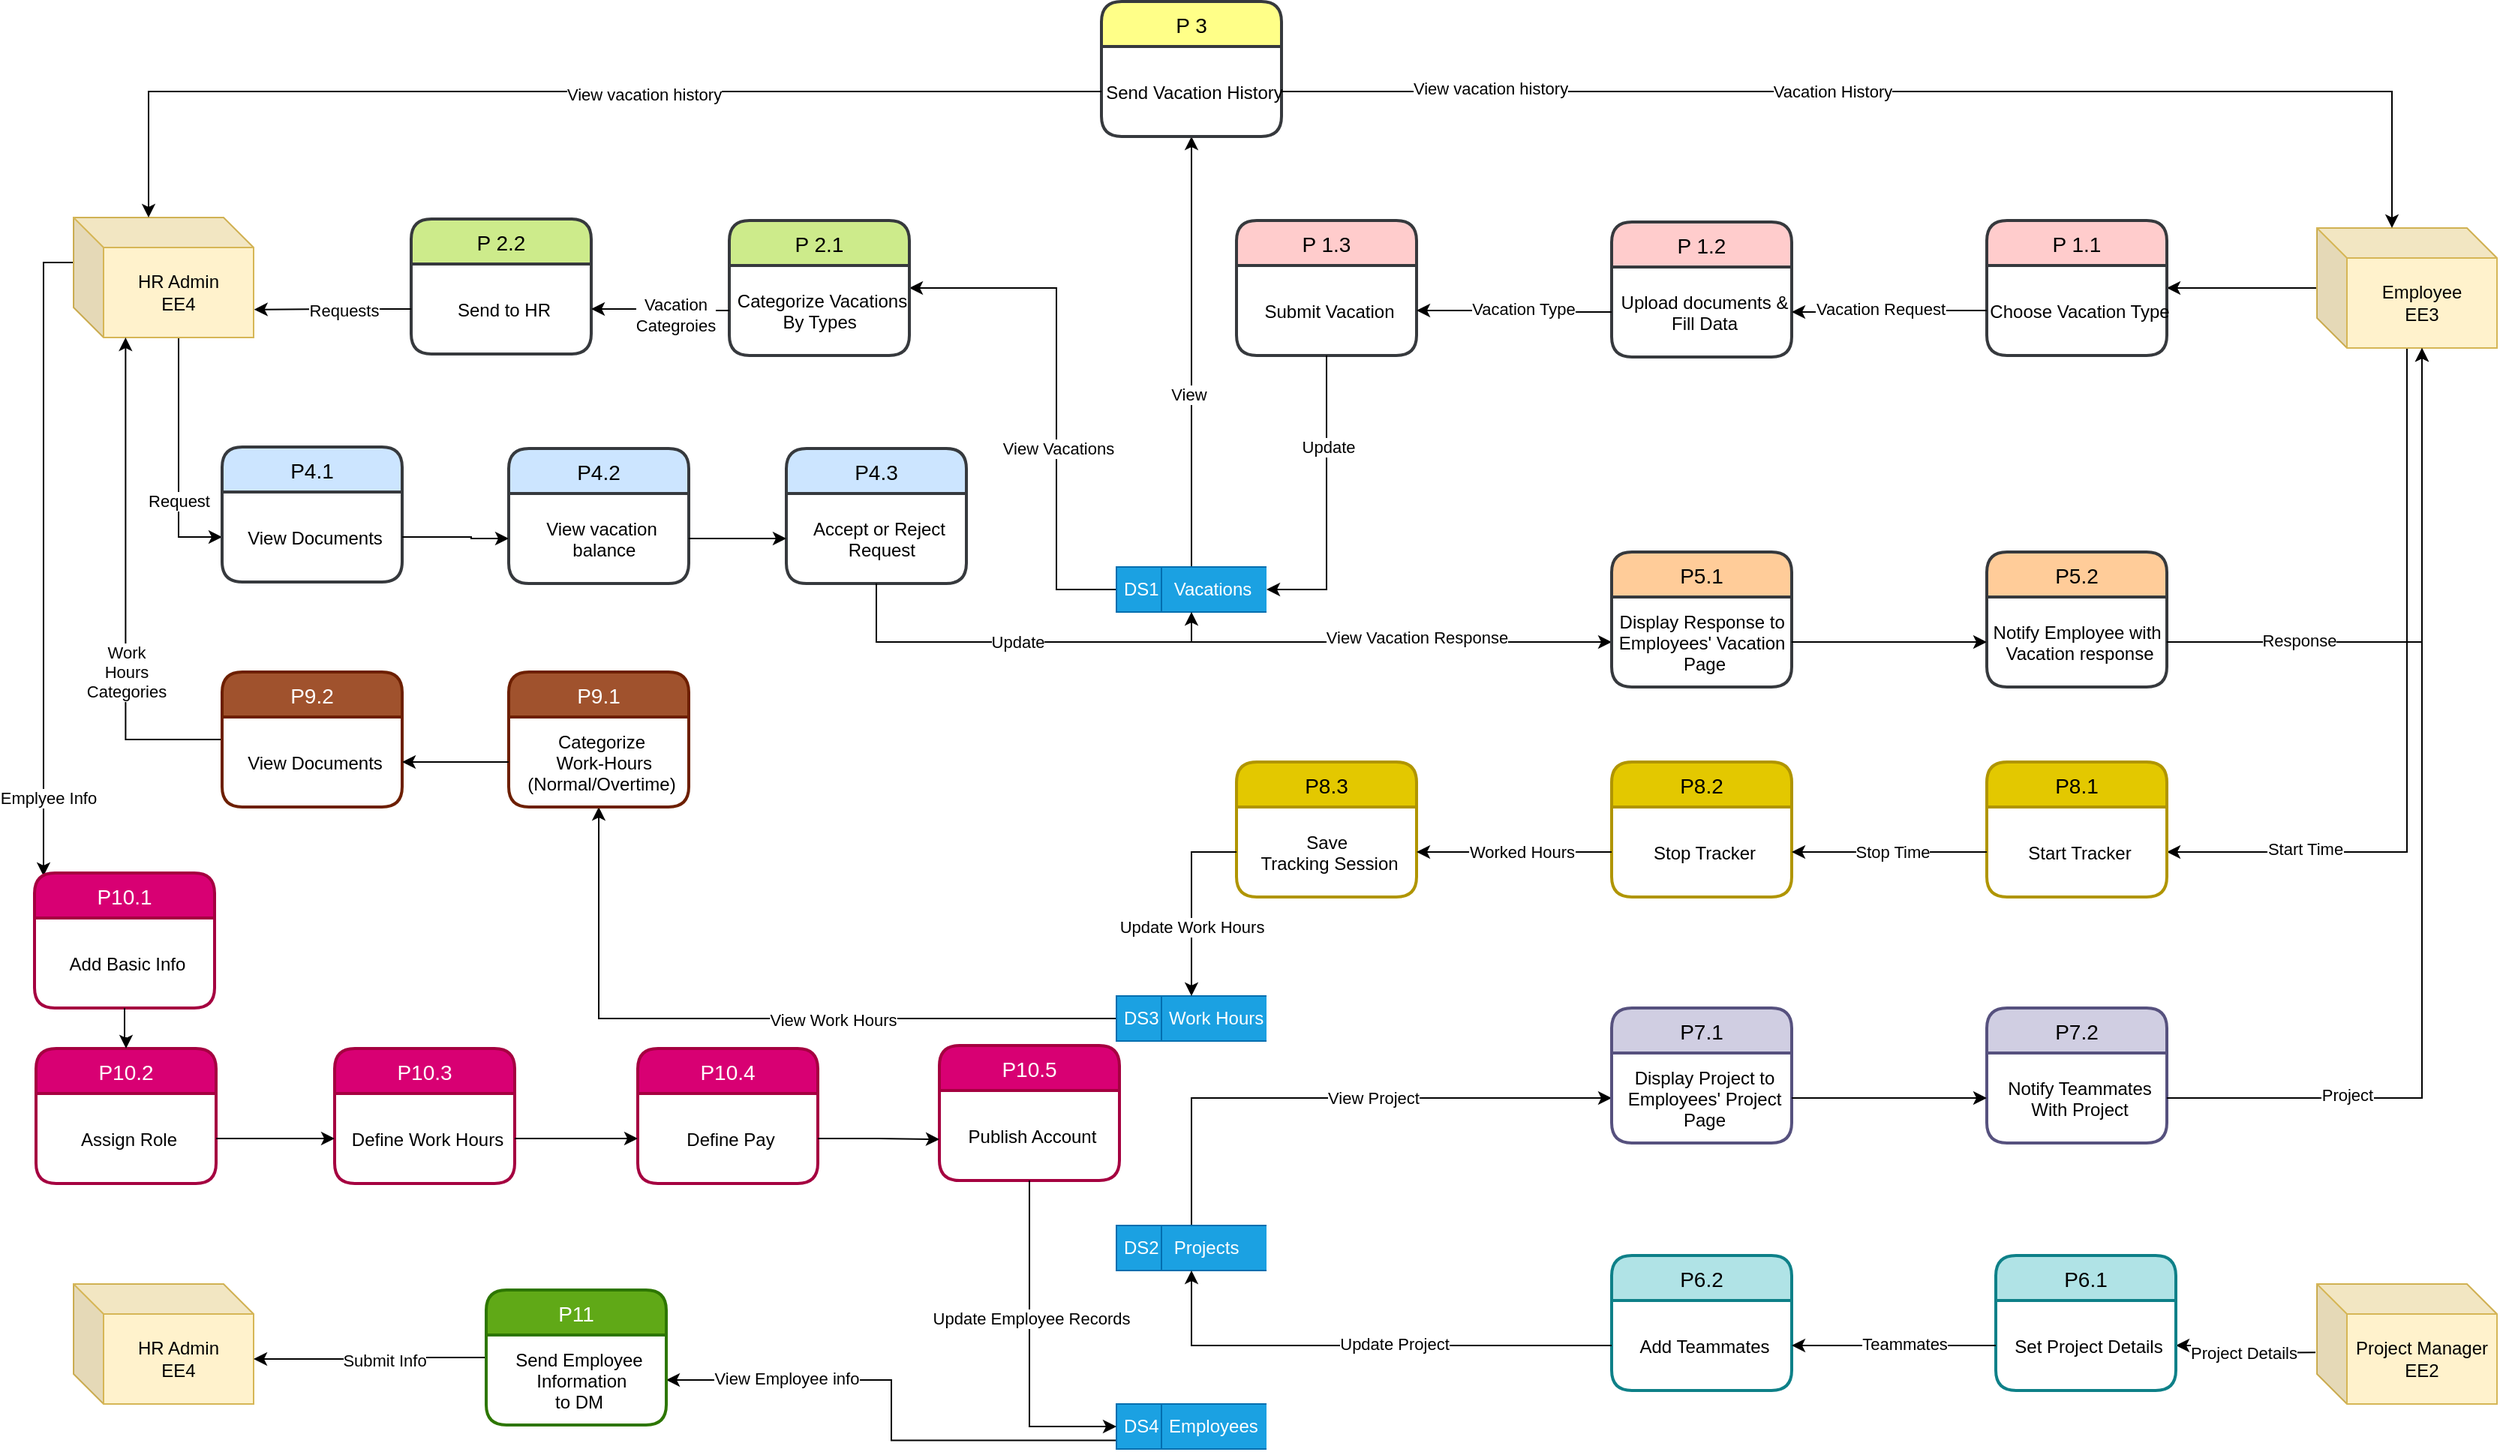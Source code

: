 <mxfile version="15.9.1" type="github">
  <diagram id="kh1FzGxxa8HBIFuY6lTL" name="Page-1">
    <mxGraphModel dx="2007" dy="1705" grid="1" gridSize="10" guides="1" tooltips="1" connect="1" arrows="1" fold="1" page="1" pageScale="1" pageWidth="850" pageHeight="1100" math="0" shadow="0">
      <root>
        <mxCell id="0" />
        <mxCell id="1" parent="0" />
        <mxCell id="W3kfkjVsVUUDzjyGJnqS-10" style="edgeStyle=orthogonalEdgeStyle;rounded=0;orthogonalLoop=1;jettySize=auto;html=1;entryX=1;entryY=0.25;entryDx=0;entryDy=0;" edge="1" parent="1" source="W3kfkjVsVUUDzjyGJnqS-1" target="W3kfkjVsVUUDzjyGJnqS-3">
          <mxGeometry relative="1" as="geometry" />
        </mxCell>
        <mxCell id="W3kfkjVsVUUDzjyGJnqS-95" style="edgeStyle=orthogonalEdgeStyle;rounded=0;orthogonalLoop=1;jettySize=auto;html=1;entryX=1;entryY=0.5;entryDx=0;entryDy=0;" edge="1" parent="1" source="W3kfkjVsVUUDzjyGJnqS-1" target="W3kfkjVsVUUDzjyGJnqS-89">
          <mxGeometry relative="1" as="geometry">
            <Array as="points">
              <mxPoint x="780" y="430" />
            </Array>
          </mxGeometry>
        </mxCell>
        <mxCell id="W3kfkjVsVUUDzjyGJnqS-96" value="Start Time" style="edgeLabel;html=1;align=center;verticalAlign=middle;resizable=0;points=[];" vertex="1" connectable="0" parent="W3kfkjVsVUUDzjyGJnqS-95">
          <mxGeometry x="0.632" y="-2" relative="1" as="geometry">
            <mxPoint as="offset" />
          </mxGeometry>
        </mxCell>
        <mxCell id="W3kfkjVsVUUDzjyGJnqS-1" value="Employee&lt;br&gt;EE3" style="shape=cube;whiteSpace=wrap;html=1;boundedLbl=1;backgroundOutline=1;darkOpacity=0.05;darkOpacity2=0.1;fillColor=#fff2cc;strokeColor=#d6b656;" vertex="1" parent="1">
          <mxGeometry x="720" y="14" width="120" height="80" as="geometry" />
        </mxCell>
        <mxCell id="W3kfkjVsVUUDzjyGJnqS-2" value="P 1.1" style="swimlane;childLayout=stackLayout;horizontal=1;startSize=30;horizontalStack=0;rounded=1;fontSize=14;fontStyle=0;strokeWidth=2;resizeParent=0;resizeLast=1;shadow=0;dashed=0;align=center;verticalAlign=middle;fillColor=#ffcccc;strokeColor=#36393d;" vertex="1" parent="1">
          <mxGeometry x="500" y="9" width="120" height="90" as="geometry" />
        </mxCell>
        <mxCell id="W3kfkjVsVUUDzjyGJnqS-3" value="Choose Vacation Type" style="align=center;strokeColor=none;fillColor=none;spacingLeft=4;fontSize=12;verticalAlign=middle;resizable=0;rotatable=0;part=1;" vertex="1" parent="W3kfkjVsVUUDzjyGJnqS-2">
          <mxGeometry y="30" width="120" height="60" as="geometry" />
        </mxCell>
        <mxCell id="W3kfkjVsVUUDzjyGJnqS-6" value="P 1.2" style="swimlane;childLayout=stackLayout;horizontal=1;startSize=30;horizontalStack=0;rounded=1;fontSize=14;fontStyle=0;strokeWidth=2;resizeParent=0;resizeLast=1;shadow=0;dashed=0;align=center;verticalAlign=middle;fillColor=#ffcccc;strokeColor=#36393d;" vertex="1" parent="1">
          <mxGeometry x="250" y="10" width="120" height="90" as="geometry" />
        </mxCell>
        <mxCell id="W3kfkjVsVUUDzjyGJnqS-7" value="Upload documents &amp;&#xa;Fill Data" style="align=center;strokeColor=none;fillColor=none;spacingLeft=4;fontSize=12;verticalAlign=middle;resizable=0;rotatable=0;part=1;" vertex="1" parent="W3kfkjVsVUUDzjyGJnqS-6">
          <mxGeometry y="30" width="120" height="60" as="geometry" />
        </mxCell>
        <mxCell id="W3kfkjVsVUUDzjyGJnqS-8" value="P 1.3" style="swimlane;childLayout=stackLayout;horizontal=1;startSize=30;horizontalStack=0;rounded=1;fontSize=14;fontStyle=0;strokeWidth=2;resizeParent=0;resizeLast=1;shadow=0;dashed=0;align=center;verticalAlign=middle;fillColor=#ffcccc;strokeColor=#36393d;" vertex="1" parent="1">
          <mxGeometry y="9" width="120" height="90" as="geometry" />
        </mxCell>
        <mxCell id="W3kfkjVsVUUDzjyGJnqS-9" value="Submit Vacation" style="align=center;strokeColor=none;fillColor=none;spacingLeft=4;fontSize=12;verticalAlign=middle;resizable=0;rotatable=0;part=1;" vertex="1" parent="W3kfkjVsVUUDzjyGJnqS-8">
          <mxGeometry y="30" width="120" height="60" as="geometry" />
        </mxCell>
        <mxCell id="W3kfkjVsVUUDzjyGJnqS-11" style="edgeStyle=orthogonalEdgeStyle;rounded=0;orthogonalLoop=1;jettySize=auto;html=1;entryX=1;entryY=0.5;entryDx=0;entryDy=0;" edge="1" parent="1" source="W3kfkjVsVUUDzjyGJnqS-3" target="W3kfkjVsVUUDzjyGJnqS-7">
          <mxGeometry relative="1" as="geometry" />
        </mxCell>
        <mxCell id="W3kfkjVsVUUDzjyGJnqS-13" value="Vacation Request" style="edgeLabel;html=1;align=center;verticalAlign=middle;resizable=0;points=[];" vertex="1" connectable="0" parent="W3kfkjVsVUUDzjyGJnqS-11">
          <mxGeometry x="0.108" y="-2" relative="1" as="geometry">
            <mxPoint as="offset" />
          </mxGeometry>
        </mxCell>
        <mxCell id="W3kfkjVsVUUDzjyGJnqS-12" style="edgeStyle=orthogonalEdgeStyle;rounded=0;orthogonalLoop=1;jettySize=auto;html=1;entryX=1;entryY=0.5;entryDx=0;entryDy=0;" edge="1" parent="1" source="W3kfkjVsVUUDzjyGJnqS-7" target="W3kfkjVsVUUDzjyGJnqS-9">
          <mxGeometry relative="1" as="geometry" />
        </mxCell>
        <mxCell id="W3kfkjVsVUUDzjyGJnqS-15" value="Vacation Type" style="edgeLabel;html=1;align=center;verticalAlign=middle;resizable=0;points=[];" vertex="1" connectable="0" parent="W3kfkjVsVUUDzjyGJnqS-12">
          <mxGeometry x="-0.096" y="-2" relative="1" as="geometry">
            <mxPoint as="offset" />
          </mxGeometry>
        </mxCell>
        <mxCell id="W3kfkjVsVUUDzjyGJnqS-24" style="edgeStyle=orthogonalEdgeStyle;rounded=0;orthogonalLoop=1;jettySize=auto;html=1;exitX=0;exitY=0.5;exitDx=0;exitDy=0;entryX=1;entryY=0.25;entryDx=0;entryDy=0;" edge="1" parent="1" source="W3kfkjVsVUUDzjyGJnqS-16" target="W3kfkjVsVUUDzjyGJnqS-20">
          <mxGeometry relative="1" as="geometry">
            <Array as="points">
              <mxPoint x="-120" y="255" />
              <mxPoint x="-120" y="54" />
            </Array>
          </mxGeometry>
        </mxCell>
        <mxCell id="W3kfkjVsVUUDzjyGJnqS-27" value="View Vacations" style="edgeLabel;html=1;align=center;verticalAlign=middle;resizable=0;points=[];" vertex="1" connectable="0" parent="W3kfkjVsVUUDzjyGJnqS-24">
          <mxGeometry x="-0.083" y="-1" relative="1" as="geometry">
            <mxPoint y="21" as="offset" />
          </mxGeometry>
        </mxCell>
        <mxCell id="W3kfkjVsVUUDzjyGJnqS-41" style="edgeStyle=orthogonalEdgeStyle;rounded=0;orthogonalLoop=1;jettySize=auto;html=1;entryX=0.5;entryY=1;entryDx=0;entryDy=0;" edge="1" parent="1" source="W3kfkjVsVUUDzjyGJnqS-16" target="W3kfkjVsVUUDzjyGJnqS-43">
          <mxGeometry relative="1" as="geometry">
            <mxPoint x="-30" y="-192.5" as="targetPoint" />
          </mxGeometry>
        </mxCell>
        <mxCell id="W3kfkjVsVUUDzjyGJnqS-142" value="View" style="edgeLabel;html=1;align=center;verticalAlign=middle;resizable=0;points=[];" vertex="1" connectable="0" parent="W3kfkjVsVUUDzjyGJnqS-41">
          <mxGeometry x="-0.199" y="2" relative="1" as="geometry">
            <mxPoint as="offset" />
          </mxGeometry>
        </mxCell>
        <mxCell id="W3kfkjVsVUUDzjyGJnqS-59" style="edgeStyle=orthogonalEdgeStyle;rounded=0;orthogonalLoop=1;jettySize=auto;html=1;exitX=0.5;exitY=1;exitDx=0;exitDy=0;entryX=0;entryY=0.5;entryDx=0;entryDy=0;" edge="1" parent="1" source="W3kfkjVsVUUDzjyGJnqS-16" target="W3kfkjVsVUUDzjyGJnqS-56">
          <mxGeometry relative="1" as="geometry" />
        </mxCell>
        <mxCell id="W3kfkjVsVUUDzjyGJnqS-145" value="View Vacation Response" style="edgeLabel;html=1;align=center;verticalAlign=middle;resizable=0;points=[];" vertex="1" connectable="0" parent="W3kfkjVsVUUDzjyGJnqS-59">
          <mxGeometry x="0.133" y="3" relative="1" as="geometry">
            <mxPoint as="offset" />
          </mxGeometry>
        </mxCell>
        <mxCell id="W3kfkjVsVUUDzjyGJnqS-16" value="DS1&amp;nbsp; &amp;nbsp;Vacations" style="html=1;dashed=0;whitespace=wrap;shape=mxgraph.dfd.dataStoreID;align=left;spacingLeft=3;points=[[0,0],[0.5,0],[1,0],[0,0.5],[1,0.5],[0,1],[0.5,1],[1,1]];fillColor=#1ba1e2;fontColor=#ffffff;strokeColor=#006EAF;" vertex="1" parent="1">
          <mxGeometry x="-80" y="240" width="100" height="30" as="geometry" />
        </mxCell>
        <mxCell id="W3kfkjVsVUUDzjyGJnqS-17" style="edgeStyle=orthogonalEdgeStyle;rounded=0;orthogonalLoop=1;jettySize=auto;html=1;entryX=1;entryY=0.5;entryDx=0;entryDy=0;" edge="1" parent="1" source="W3kfkjVsVUUDzjyGJnqS-9" target="W3kfkjVsVUUDzjyGJnqS-16">
          <mxGeometry relative="1" as="geometry">
            <mxPoint x="-180" y="69" as="targetPoint" />
            <Array as="points" />
          </mxGeometry>
        </mxCell>
        <mxCell id="W3kfkjVsVUUDzjyGJnqS-18" value="Update" style="edgeLabel;html=1;align=center;verticalAlign=middle;resizable=0;points=[];" vertex="1" connectable="0" parent="W3kfkjVsVUUDzjyGJnqS-17">
          <mxGeometry x="-0.12" y="1" relative="1" as="geometry">
            <mxPoint y="-25" as="offset" />
          </mxGeometry>
        </mxCell>
        <mxCell id="W3kfkjVsVUUDzjyGJnqS-19" value="P 2.1" style="swimlane;childLayout=stackLayout;horizontal=1;startSize=30;horizontalStack=0;rounded=1;fontSize=14;fontStyle=0;strokeWidth=2;resizeParent=0;resizeLast=1;shadow=0;dashed=0;align=center;verticalAlign=middle;fillColor=#cdeb8b;strokeColor=#36393d;" vertex="1" parent="1">
          <mxGeometry x="-338" y="9" width="120" height="90" as="geometry" />
        </mxCell>
        <mxCell id="W3kfkjVsVUUDzjyGJnqS-20" value="Categorize Vacations &#xa;By Types " style="align=center;strokeColor=none;fillColor=none;spacingLeft=4;fontSize=12;verticalAlign=middle;resizable=0;rotatable=0;part=1;" vertex="1" parent="W3kfkjVsVUUDzjyGJnqS-19">
          <mxGeometry y="30" width="120" height="60" as="geometry" />
        </mxCell>
        <mxCell id="W3kfkjVsVUUDzjyGJnqS-21" value="P 2.2" style="swimlane;childLayout=stackLayout;horizontal=1;startSize=30;horizontalStack=0;rounded=1;fontSize=14;fontStyle=0;strokeWidth=2;resizeParent=0;resizeLast=1;shadow=0;dashed=0;align=center;verticalAlign=middle;fillColor=#cdeb8b;strokeColor=#36393d;" vertex="1" parent="1">
          <mxGeometry x="-550" y="8" width="120" height="90" as="geometry" />
        </mxCell>
        <mxCell id="W3kfkjVsVUUDzjyGJnqS-22" value="Send to HR" style="align=center;strokeColor=none;fillColor=none;spacingLeft=4;fontSize=12;verticalAlign=middle;resizable=0;rotatable=0;part=1;" vertex="1" parent="W3kfkjVsVUUDzjyGJnqS-21">
          <mxGeometry y="30" width="120" height="60" as="geometry" />
        </mxCell>
        <mxCell id="W3kfkjVsVUUDzjyGJnqS-35" style="edgeStyle=orthogonalEdgeStyle;rounded=0;orthogonalLoop=1;jettySize=auto;html=1;entryX=0;entryY=0.5;entryDx=0;entryDy=0;exitX=0;exitY=0;exitDx=70;exitDy=80;exitPerimeter=0;" edge="1" parent="1" source="W3kfkjVsVUUDzjyGJnqS-23" target="W3kfkjVsVUUDzjyGJnqS-32">
          <mxGeometry relative="1" as="geometry" />
        </mxCell>
        <mxCell id="W3kfkjVsVUUDzjyGJnqS-39" value="Request" style="edgeLabel;html=1;align=center;verticalAlign=middle;resizable=0;points=[];" vertex="1" connectable="0" parent="W3kfkjVsVUUDzjyGJnqS-35">
          <mxGeometry x="0.342" relative="1" as="geometry">
            <mxPoint as="offset" />
          </mxGeometry>
        </mxCell>
        <mxCell id="W3kfkjVsVUUDzjyGJnqS-128" style="edgeStyle=orthogonalEdgeStyle;rounded=0;orthogonalLoop=1;jettySize=auto;html=1;exitX=0;exitY=0;exitDx=0;exitDy=30;exitPerimeter=0;entryX=0.05;entryY=0.022;entryDx=0;entryDy=0;entryPerimeter=0;" edge="1" parent="1" source="W3kfkjVsVUUDzjyGJnqS-23" target="W3kfkjVsVUUDzjyGJnqS-116">
          <mxGeometry relative="1" as="geometry">
            <Array as="points">
              <mxPoint x="-795" y="37" />
            </Array>
          </mxGeometry>
        </mxCell>
        <mxCell id="W3kfkjVsVUUDzjyGJnqS-135" value="Emplyee Info" style="edgeLabel;html=1;align=center;verticalAlign=middle;resizable=0;points=[];" vertex="1" connectable="0" parent="W3kfkjVsVUUDzjyGJnqS-128">
          <mxGeometry x="0.757" y="3" relative="1" as="geometry">
            <mxPoint as="offset" />
          </mxGeometry>
        </mxCell>
        <mxCell id="W3kfkjVsVUUDzjyGJnqS-23" value="HR Admin&lt;br&gt;EE4" style="shape=cube;whiteSpace=wrap;html=1;boundedLbl=1;backgroundOutline=1;darkOpacity=0.05;darkOpacity2=0.1;fillColor=#fff2cc;strokeColor=#d6b656;" vertex="1" parent="1">
          <mxGeometry x="-775" y="7" width="120" height="80" as="geometry" />
        </mxCell>
        <mxCell id="W3kfkjVsVUUDzjyGJnqS-26" style="edgeStyle=orthogonalEdgeStyle;rounded=0;orthogonalLoop=1;jettySize=auto;html=1;exitX=0;exitY=0.5;exitDx=0;exitDy=0;entryX=1.003;entryY=0.767;entryDx=0;entryDy=0;entryPerimeter=0;" edge="1" parent="1" source="W3kfkjVsVUUDzjyGJnqS-22" target="W3kfkjVsVUUDzjyGJnqS-23">
          <mxGeometry relative="1" as="geometry" />
        </mxCell>
        <mxCell id="W3kfkjVsVUUDzjyGJnqS-30" value="Requests" style="edgeLabel;html=1;align=center;verticalAlign=middle;resizable=0;points=[];" vertex="1" connectable="0" parent="W3kfkjVsVUUDzjyGJnqS-26">
          <mxGeometry x="-0.143" y="1" relative="1" as="geometry">
            <mxPoint as="offset" />
          </mxGeometry>
        </mxCell>
        <mxCell id="W3kfkjVsVUUDzjyGJnqS-28" style="edgeStyle=orthogonalEdgeStyle;rounded=0;orthogonalLoop=1;jettySize=auto;html=1;entryX=1;entryY=0.5;entryDx=0;entryDy=0;" edge="1" parent="1" source="W3kfkjVsVUUDzjyGJnqS-20" target="W3kfkjVsVUUDzjyGJnqS-22">
          <mxGeometry relative="1" as="geometry" />
        </mxCell>
        <mxCell id="W3kfkjVsVUUDzjyGJnqS-29" value="Vacation &lt;br&gt;Categroies" style="edgeLabel;html=1;align=center;verticalAlign=middle;resizable=0;points=[];" vertex="1" connectable="0" parent="W3kfkjVsVUUDzjyGJnqS-28">
          <mxGeometry x="-0.221" y="3" relative="1" as="geometry">
            <mxPoint as="offset" />
          </mxGeometry>
        </mxCell>
        <mxCell id="W3kfkjVsVUUDzjyGJnqS-31" value="P4.1" style="swimlane;childLayout=stackLayout;horizontal=1;startSize=30;horizontalStack=0;rounded=1;fontSize=14;fontStyle=0;strokeWidth=2;resizeParent=0;resizeLast=1;shadow=0;dashed=0;align=center;verticalAlign=middle;fillColor=#cce5ff;strokeColor=#36393d;" vertex="1" parent="1">
          <mxGeometry x="-676" y="160" width="120" height="90" as="geometry" />
        </mxCell>
        <mxCell id="W3kfkjVsVUUDzjyGJnqS-32" value="View Documents" style="align=center;strokeColor=none;fillColor=none;spacingLeft=4;fontSize=12;verticalAlign=middle;resizable=0;rotatable=0;part=1;" vertex="1" parent="W3kfkjVsVUUDzjyGJnqS-31">
          <mxGeometry y="30" width="120" height="60" as="geometry" />
        </mxCell>
        <mxCell id="W3kfkjVsVUUDzjyGJnqS-33" value="P4.2" style="swimlane;childLayout=stackLayout;horizontal=1;startSize=30;horizontalStack=0;rounded=1;fontSize=14;fontStyle=0;strokeWidth=2;resizeParent=0;resizeLast=1;shadow=0;dashed=0;align=center;verticalAlign=middle;fillColor=#cce5ff;strokeColor=#36393d;" vertex="1" parent="1">
          <mxGeometry x="-485" y="161" width="120" height="90" as="geometry" />
        </mxCell>
        <mxCell id="W3kfkjVsVUUDzjyGJnqS-34" value="View vacation&#xa; balance" style="align=center;strokeColor=none;fillColor=none;spacingLeft=4;fontSize=12;verticalAlign=middle;resizable=0;rotatable=0;part=1;" vertex="1" parent="W3kfkjVsVUUDzjyGJnqS-33">
          <mxGeometry y="30" width="120" height="60" as="geometry" />
        </mxCell>
        <mxCell id="W3kfkjVsVUUDzjyGJnqS-36" style="edgeStyle=orthogonalEdgeStyle;rounded=0;orthogonalLoop=1;jettySize=auto;html=1;entryX=0;entryY=0.5;entryDx=0;entryDy=0;" edge="1" parent="1" source="W3kfkjVsVUUDzjyGJnqS-32" target="W3kfkjVsVUUDzjyGJnqS-34">
          <mxGeometry relative="1" as="geometry">
            <Array as="points">
              <mxPoint x="-510" y="220" />
            </Array>
          </mxGeometry>
        </mxCell>
        <mxCell id="W3kfkjVsVUUDzjyGJnqS-42" value="P 3" style="swimlane;childLayout=stackLayout;horizontal=1;startSize=30;horizontalStack=0;rounded=1;fontSize=14;fontStyle=0;strokeWidth=2;resizeParent=0;resizeLast=1;shadow=0;dashed=0;align=center;verticalAlign=middle;fillColor=#ffff88;strokeColor=#36393d;" vertex="1" parent="1">
          <mxGeometry x="-90" y="-137" width="120" height="90" as="geometry" />
        </mxCell>
        <mxCell id="W3kfkjVsVUUDzjyGJnqS-43" value="Send Vacation History" style="align=center;strokeColor=none;fillColor=none;spacingLeft=4;fontSize=12;verticalAlign=middle;resizable=0;rotatable=0;part=1;" vertex="1" parent="W3kfkjVsVUUDzjyGJnqS-42">
          <mxGeometry y="30" width="120" height="60" as="geometry" />
        </mxCell>
        <mxCell id="W3kfkjVsVUUDzjyGJnqS-44" style="edgeStyle=orthogonalEdgeStyle;rounded=0;orthogonalLoop=1;jettySize=auto;html=1;entryX=0;entryY=0;entryDx=50;entryDy=0;entryPerimeter=0;" edge="1" parent="1" source="W3kfkjVsVUUDzjyGJnqS-43" target="W3kfkjVsVUUDzjyGJnqS-1">
          <mxGeometry relative="1" as="geometry">
            <mxPoint x="430" y="-190" as="targetPoint" />
          </mxGeometry>
        </mxCell>
        <mxCell id="W3kfkjVsVUUDzjyGJnqS-46" value="Vacation History" style="edgeLabel;html=1;align=center;verticalAlign=middle;resizable=0;points=[];" vertex="1" connectable="0" parent="W3kfkjVsVUUDzjyGJnqS-44">
          <mxGeometry x="-0.81" y="-1" relative="1" as="geometry">
            <mxPoint x="288" y="-1" as="offset" />
          </mxGeometry>
        </mxCell>
        <mxCell id="W3kfkjVsVUUDzjyGJnqS-143" value="View vacation history" style="edgeLabel;html=1;align=center;verticalAlign=middle;resizable=0;points=[];" vertex="1" connectable="0" parent="W3kfkjVsVUUDzjyGJnqS-44">
          <mxGeometry x="-0.665" y="2" relative="1" as="geometry">
            <mxPoint as="offset" />
          </mxGeometry>
        </mxCell>
        <mxCell id="W3kfkjVsVUUDzjyGJnqS-45" style="edgeStyle=orthogonalEdgeStyle;rounded=0;orthogonalLoop=1;jettySize=auto;html=1;entryX=0;entryY=0;entryDx=50;entryDy=0;entryPerimeter=0;" edge="1" parent="1" source="W3kfkjVsVUUDzjyGJnqS-43" target="W3kfkjVsVUUDzjyGJnqS-23">
          <mxGeometry relative="1" as="geometry">
            <mxPoint x="-700" y="-200" as="targetPoint" />
          </mxGeometry>
        </mxCell>
        <mxCell id="W3kfkjVsVUUDzjyGJnqS-144" value="View vacation history" style="edgeLabel;html=1;align=center;verticalAlign=middle;resizable=0;points=[];" vertex="1" connectable="0" parent="W3kfkjVsVUUDzjyGJnqS-45">
          <mxGeometry x="-0.152" y="2" relative="1" as="geometry">
            <mxPoint as="offset" />
          </mxGeometry>
        </mxCell>
        <mxCell id="W3kfkjVsVUUDzjyGJnqS-48" value="P4.3" style="swimlane;childLayout=stackLayout;horizontal=1;startSize=30;horizontalStack=0;rounded=1;fontSize=14;fontStyle=0;strokeWidth=2;resizeParent=0;resizeLast=1;shadow=0;dashed=0;align=center;verticalAlign=middle;fillColor=#cce5ff;strokeColor=#36393d;" vertex="1" parent="1">
          <mxGeometry x="-300" y="161" width="120" height="90" as="geometry" />
        </mxCell>
        <mxCell id="W3kfkjVsVUUDzjyGJnqS-49" value="Accept or Reject&#xa; Request" style="align=center;strokeColor=none;fillColor=none;spacingLeft=4;fontSize=12;verticalAlign=middle;resizable=0;rotatable=0;part=1;" vertex="1" parent="W3kfkjVsVUUDzjyGJnqS-48">
          <mxGeometry y="30" width="120" height="60" as="geometry" />
        </mxCell>
        <mxCell id="W3kfkjVsVUUDzjyGJnqS-50" style="edgeStyle=orthogonalEdgeStyle;rounded=0;orthogonalLoop=1;jettySize=auto;html=1;entryX=0;entryY=0.5;entryDx=0;entryDy=0;" edge="1" parent="1" source="W3kfkjVsVUUDzjyGJnqS-34" target="W3kfkjVsVUUDzjyGJnqS-49">
          <mxGeometry relative="1" as="geometry" />
        </mxCell>
        <mxCell id="W3kfkjVsVUUDzjyGJnqS-53" style="edgeStyle=orthogonalEdgeStyle;rounded=0;orthogonalLoop=1;jettySize=auto;html=1;entryX=0.5;entryY=1;entryDx=0;entryDy=0;" edge="1" parent="1" source="W3kfkjVsVUUDzjyGJnqS-49" target="W3kfkjVsVUUDzjyGJnqS-16">
          <mxGeometry relative="1" as="geometry">
            <Array as="points">
              <mxPoint x="-240" y="290" />
              <mxPoint x="-30" y="290" />
            </Array>
          </mxGeometry>
        </mxCell>
        <mxCell id="W3kfkjVsVUUDzjyGJnqS-54" value="Update" style="edgeLabel;html=1;align=center;verticalAlign=middle;resizable=0;points=[];" vertex="1" connectable="0" parent="W3kfkjVsVUUDzjyGJnqS-53">
          <mxGeometry x="-0.01" relative="1" as="geometry">
            <mxPoint as="offset" />
          </mxGeometry>
        </mxCell>
        <mxCell id="W3kfkjVsVUUDzjyGJnqS-55" value="P5.1" style="swimlane;childLayout=stackLayout;horizontal=1;startSize=30;horizontalStack=0;rounded=1;fontSize=14;fontStyle=0;strokeWidth=2;resizeParent=0;resizeLast=1;shadow=0;dashed=0;align=center;verticalAlign=middle;fillColor=#ffcc99;strokeColor=#36393d;" vertex="1" parent="1">
          <mxGeometry x="250" y="230" width="120" height="90" as="geometry" />
        </mxCell>
        <mxCell id="W3kfkjVsVUUDzjyGJnqS-56" value="Display Response to &#xa;Employees&#39; Vacation &#xa;Page" style="align=center;strokeColor=none;fillColor=none;spacingLeft=4;fontSize=12;verticalAlign=middle;resizable=0;rotatable=0;part=1;" vertex="1" parent="W3kfkjVsVUUDzjyGJnqS-55">
          <mxGeometry y="30" width="120" height="60" as="geometry" />
        </mxCell>
        <mxCell id="W3kfkjVsVUUDzjyGJnqS-57" value="P5.2" style="swimlane;childLayout=stackLayout;horizontal=1;startSize=30;horizontalStack=0;rounded=1;fontSize=14;fontStyle=0;strokeWidth=2;resizeParent=0;resizeLast=1;shadow=0;dashed=0;align=center;verticalAlign=middle;fillColor=#ffcc99;strokeColor=#36393d;" vertex="1" parent="1">
          <mxGeometry x="500" y="230" width="120" height="90" as="geometry" />
        </mxCell>
        <mxCell id="W3kfkjVsVUUDzjyGJnqS-58" value="Notify Employee with &#xa;Vacation response" style="align=center;strokeColor=none;fillColor=none;spacingLeft=4;fontSize=12;verticalAlign=middle;resizable=0;rotatable=0;part=1;" vertex="1" parent="W3kfkjVsVUUDzjyGJnqS-57">
          <mxGeometry y="30" width="120" height="60" as="geometry" />
        </mxCell>
        <mxCell id="W3kfkjVsVUUDzjyGJnqS-61" style="edgeStyle=orthogonalEdgeStyle;rounded=0;orthogonalLoop=1;jettySize=auto;html=1;entryX=0;entryY=0.5;entryDx=0;entryDy=0;" edge="1" parent="1" source="W3kfkjVsVUUDzjyGJnqS-56" target="W3kfkjVsVUUDzjyGJnqS-58">
          <mxGeometry relative="1" as="geometry" />
        </mxCell>
        <mxCell id="W3kfkjVsVUUDzjyGJnqS-62" style="edgeStyle=orthogonalEdgeStyle;rounded=0;orthogonalLoop=1;jettySize=auto;html=1;entryX=0;entryY=0;entryDx=70;entryDy=80;entryPerimeter=0;" edge="1" parent="1" source="W3kfkjVsVUUDzjyGJnqS-58" target="W3kfkjVsVUUDzjyGJnqS-1">
          <mxGeometry relative="1" as="geometry" />
        </mxCell>
        <mxCell id="W3kfkjVsVUUDzjyGJnqS-64" value="Response" style="edgeLabel;html=1;align=center;verticalAlign=middle;resizable=0;points=[];" vertex="1" connectable="0" parent="W3kfkjVsVUUDzjyGJnqS-62">
          <mxGeometry x="-0.391" y="1" relative="1" as="geometry">
            <mxPoint x="-24" as="offset" />
          </mxGeometry>
        </mxCell>
        <mxCell id="W3kfkjVsVUUDzjyGJnqS-68" style="edgeStyle=orthogonalEdgeStyle;rounded=0;orthogonalLoop=1;jettySize=auto;html=1;exitX=-0.008;exitY=0.571;exitDx=0;exitDy=0;exitPerimeter=0;entryX=1;entryY=0.5;entryDx=0;entryDy=0;" edge="1" parent="1" source="W3kfkjVsVUUDzjyGJnqS-65" target="W3kfkjVsVUUDzjyGJnqS-67">
          <mxGeometry relative="1" as="geometry" />
        </mxCell>
        <mxCell id="W3kfkjVsVUUDzjyGJnqS-76" value="Project Details" style="edgeLabel;html=1;align=center;verticalAlign=middle;resizable=0;points=[];" vertex="1" connectable="0" parent="W3kfkjVsVUUDzjyGJnqS-68">
          <mxGeometry x="-0.195" y="3" relative="1" as="geometry">
            <mxPoint x="-9" y="-3" as="offset" />
          </mxGeometry>
        </mxCell>
        <mxCell id="W3kfkjVsVUUDzjyGJnqS-65" value="Project Manager&lt;br&gt;EE2" style="shape=cube;whiteSpace=wrap;html=1;boundedLbl=1;backgroundOutline=1;darkOpacity=0.05;darkOpacity2=0.1;fillColor=#fff2cc;strokeColor=#d6b656;" vertex="1" parent="1">
          <mxGeometry x="720" y="718" width="120" height="80" as="geometry" />
        </mxCell>
        <mxCell id="W3kfkjVsVUUDzjyGJnqS-66" value="P6.1" style="swimlane;childLayout=stackLayout;horizontal=1;startSize=30;horizontalStack=0;rounded=1;fontSize=14;fontStyle=0;strokeWidth=2;resizeParent=0;resizeLast=1;shadow=0;dashed=0;align=center;verticalAlign=middle;fillColor=#b0e3e6;strokeColor=#0e8088;" vertex="1" parent="1">
          <mxGeometry x="506" y="699" width="120" height="90" as="geometry" />
        </mxCell>
        <mxCell id="W3kfkjVsVUUDzjyGJnqS-67" value="Set Project Details" style="align=center;strokeColor=none;fillColor=none;spacingLeft=4;fontSize=12;verticalAlign=middle;resizable=0;rotatable=0;part=1;" vertex="1" parent="W3kfkjVsVUUDzjyGJnqS-66">
          <mxGeometry y="30" width="120" height="60" as="geometry" />
        </mxCell>
        <mxCell id="W3kfkjVsVUUDzjyGJnqS-70" value="P6.2" style="swimlane;childLayout=stackLayout;horizontal=1;startSize=30;horizontalStack=0;rounded=1;fontSize=14;fontStyle=0;strokeWidth=2;resizeParent=0;resizeLast=1;shadow=0;dashed=0;align=center;verticalAlign=middle;fillColor=#b0e3e6;strokeColor=#0e8088;" vertex="1" parent="1">
          <mxGeometry x="250" y="699" width="120" height="90" as="geometry" />
        </mxCell>
        <mxCell id="W3kfkjVsVUUDzjyGJnqS-71" value="Add Teammates" style="align=center;strokeColor=none;fillColor=none;spacingLeft=4;fontSize=12;verticalAlign=middle;resizable=0;rotatable=0;part=1;" vertex="1" parent="W3kfkjVsVUUDzjyGJnqS-70">
          <mxGeometry y="30" width="120" height="60" as="geometry" />
        </mxCell>
        <mxCell id="W3kfkjVsVUUDzjyGJnqS-72" style="edgeStyle=orthogonalEdgeStyle;rounded=0;orthogonalLoop=1;jettySize=auto;html=1;entryX=1;entryY=0.5;entryDx=0;entryDy=0;" edge="1" parent="1" source="W3kfkjVsVUUDzjyGJnqS-67" target="W3kfkjVsVUUDzjyGJnqS-71">
          <mxGeometry relative="1" as="geometry" />
        </mxCell>
        <mxCell id="W3kfkjVsVUUDzjyGJnqS-83" style="edgeStyle=orthogonalEdgeStyle;rounded=0;orthogonalLoop=1;jettySize=auto;html=1;entryX=0;entryY=0.5;entryDx=0;entryDy=0;" edge="1" parent="1" source="W3kfkjVsVUUDzjyGJnqS-73" target="W3kfkjVsVUUDzjyGJnqS-80">
          <mxGeometry relative="1" as="geometry">
            <Array as="points">
              <mxPoint x="-30" y="594" />
            </Array>
          </mxGeometry>
        </mxCell>
        <mxCell id="W3kfkjVsVUUDzjyGJnqS-86" value="View Project" style="edgeLabel;html=1;align=center;verticalAlign=middle;resizable=0;points=[];" vertex="1" connectable="0" parent="W3kfkjVsVUUDzjyGJnqS-83">
          <mxGeometry x="0.125" relative="1" as="geometry">
            <mxPoint as="offset" />
          </mxGeometry>
        </mxCell>
        <mxCell id="W3kfkjVsVUUDzjyGJnqS-73" value="DS2&amp;nbsp; &amp;nbsp;Projects" style="html=1;dashed=0;whitespace=wrap;shape=mxgraph.dfd.dataStoreID;align=left;spacingLeft=3;points=[[0,0],[0.5,0],[1,0],[0,0.5],[1,0.5],[0,1],[0.5,1],[1,1]];fillColor=#1ba1e2;fontColor=#ffffff;strokeColor=#006EAF;" vertex="1" parent="1">
          <mxGeometry x="-80" y="679" width="100" height="30" as="geometry" />
        </mxCell>
        <mxCell id="W3kfkjVsVUUDzjyGJnqS-75" style="edgeStyle=orthogonalEdgeStyle;rounded=0;orthogonalLoop=1;jettySize=auto;html=1;entryX=0.5;entryY=1;entryDx=0;entryDy=0;" edge="1" parent="1" source="W3kfkjVsVUUDzjyGJnqS-71" target="W3kfkjVsVUUDzjyGJnqS-73">
          <mxGeometry relative="1" as="geometry" />
        </mxCell>
        <mxCell id="W3kfkjVsVUUDzjyGJnqS-78" value="Update Project" style="edgeLabel;html=1;align=center;verticalAlign=middle;resizable=0;points=[];" vertex="1" connectable="0" parent="W3kfkjVsVUUDzjyGJnqS-75">
          <mxGeometry x="-0.118" y="-1" relative="1" as="geometry">
            <mxPoint as="offset" />
          </mxGeometry>
        </mxCell>
        <mxCell id="W3kfkjVsVUUDzjyGJnqS-77" value="Teammates" style="edgeLabel;html=1;align=center;verticalAlign=middle;resizable=0;points=[];" vertex="1" connectable="0" parent="1">
          <mxGeometry x="450.003" y="758.723" as="geometry">
            <mxPoint x="-5" y="-1" as="offset" />
          </mxGeometry>
        </mxCell>
        <mxCell id="W3kfkjVsVUUDzjyGJnqS-79" value="P7.1" style="swimlane;childLayout=stackLayout;horizontal=1;startSize=30;horizontalStack=0;rounded=1;fontSize=14;fontStyle=0;strokeWidth=2;resizeParent=0;resizeLast=1;shadow=0;dashed=0;align=center;verticalAlign=middle;fillColor=#d0cee2;strokeColor=#56517e;" vertex="1" parent="1">
          <mxGeometry x="250" y="534" width="120" height="90" as="geometry" />
        </mxCell>
        <mxCell id="W3kfkjVsVUUDzjyGJnqS-80" value="Display Project to&#xa;Employees&#39; Project&#xa;Page" style="align=center;strokeColor=none;fillColor=none;spacingLeft=4;fontSize=12;verticalAlign=middle;resizable=0;rotatable=0;part=1;" vertex="1" parent="W3kfkjVsVUUDzjyGJnqS-79">
          <mxGeometry y="30" width="120" height="60" as="geometry" />
        </mxCell>
        <mxCell id="W3kfkjVsVUUDzjyGJnqS-81" value="P7.2" style="swimlane;childLayout=stackLayout;horizontal=1;startSize=30;horizontalStack=0;rounded=1;fontSize=14;fontStyle=0;strokeWidth=2;resizeParent=0;resizeLast=1;shadow=0;dashed=0;align=center;verticalAlign=middle;fillColor=#d0cee2;strokeColor=#56517e;" vertex="1" parent="1">
          <mxGeometry x="500" y="534" width="120" height="90" as="geometry" />
        </mxCell>
        <mxCell id="W3kfkjVsVUUDzjyGJnqS-82" value="Notify Teammates&#xa;With Project" style="align=center;strokeColor=none;fillColor=none;spacingLeft=4;fontSize=12;verticalAlign=middle;resizable=0;rotatable=0;part=1;" vertex="1" parent="W3kfkjVsVUUDzjyGJnqS-81">
          <mxGeometry y="30" width="120" height="60" as="geometry" />
        </mxCell>
        <mxCell id="W3kfkjVsVUUDzjyGJnqS-84" style="edgeStyle=orthogonalEdgeStyle;rounded=0;orthogonalLoop=1;jettySize=auto;html=1;entryX=0;entryY=0.5;entryDx=0;entryDy=0;" edge="1" parent="1" source="W3kfkjVsVUUDzjyGJnqS-80" target="W3kfkjVsVUUDzjyGJnqS-82">
          <mxGeometry relative="1" as="geometry" />
        </mxCell>
        <mxCell id="W3kfkjVsVUUDzjyGJnqS-85" style="edgeStyle=orthogonalEdgeStyle;rounded=0;orthogonalLoop=1;jettySize=auto;html=1;entryX=0;entryY=0;entryDx=70;entryDy=80;entryPerimeter=0;" edge="1" parent="1" source="W3kfkjVsVUUDzjyGJnqS-82" target="W3kfkjVsVUUDzjyGJnqS-1">
          <mxGeometry relative="1" as="geometry" />
        </mxCell>
        <mxCell id="W3kfkjVsVUUDzjyGJnqS-87" value="Project" style="edgeLabel;html=1;align=center;verticalAlign=middle;resizable=0;points=[];" vertex="1" connectable="0" parent="W3kfkjVsVUUDzjyGJnqS-85">
          <mxGeometry x="-0.643" y="2" relative="1" as="geometry">
            <mxPoint as="offset" />
          </mxGeometry>
        </mxCell>
        <mxCell id="W3kfkjVsVUUDzjyGJnqS-88" value="P8.1" style="swimlane;childLayout=stackLayout;horizontal=1;startSize=30;horizontalStack=0;rounded=1;fontSize=14;fontStyle=0;strokeWidth=2;resizeParent=0;resizeLast=1;shadow=0;dashed=0;align=center;verticalAlign=middle;fillColor=#e3c800;strokeColor=#B09500;fontColor=#000000;" vertex="1" parent="1">
          <mxGeometry x="500" y="370" width="120" height="90" as="geometry" />
        </mxCell>
        <mxCell id="W3kfkjVsVUUDzjyGJnqS-89" value="Start Tracker" style="align=center;strokeColor=none;fillColor=none;spacingLeft=4;fontSize=12;verticalAlign=middle;resizable=0;rotatable=0;part=1;" vertex="1" parent="W3kfkjVsVUUDzjyGJnqS-88">
          <mxGeometry y="30" width="120" height="60" as="geometry" />
        </mxCell>
        <mxCell id="W3kfkjVsVUUDzjyGJnqS-90" value="P8.2" style="swimlane;childLayout=stackLayout;horizontal=1;startSize=30;horizontalStack=0;rounded=1;fontSize=14;fontStyle=0;strokeWidth=2;resizeParent=0;resizeLast=1;shadow=0;dashed=0;align=center;verticalAlign=middle;fillColor=#e3c800;fontColor=#000000;strokeColor=#B09500;" vertex="1" parent="1">
          <mxGeometry x="250" y="370" width="120" height="90" as="geometry" />
        </mxCell>
        <mxCell id="W3kfkjVsVUUDzjyGJnqS-91" value="Stop Tracker" style="align=center;strokeColor=none;fillColor=none;spacingLeft=4;fontSize=12;verticalAlign=middle;resizable=0;rotatable=0;part=1;" vertex="1" parent="W3kfkjVsVUUDzjyGJnqS-90">
          <mxGeometry y="30" width="120" height="60" as="geometry" />
        </mxCell>
        <mxCell id="W3kfkjVsVUUDzjyGJnqS-92" value="P8.3" style="swimlane;childLayout=stackLayout;horizontal=1;startSize=30;horizontalStack=0;rounded=1;fontSize=14;fontStyle=0;strokeWidth=2;resizeParent=0;resizeLast=1;shadow=0;dashed=0;align=center;verticalAlign=middle;fillColor=#e3c800;fontColor=#000000;strokeColor=#B09500;" vertex="1" parent="1">
          <mxGeometry y="370" width="120" height="90" as="geometry" />
        </mxCell>
        <mxCell id="W3kfkjVsVUUDzjyGJnqS-93" value="Save &#xa;Tracking Session" style="align=center;strokeColor=none;fillColor=none;spacingLeft=4;fontSize=12;verticalAlign=middle;resizable=0;rotatable=0;part=1;" vertex="1" parent="W3kfkjVsVUUDzjyGJnqS-92">
          <mxGeometry y="30" width="120" height="60" as="geometry" />
        </mxCell>
        <mxCell id="W3kfkjVsVUUDzjyGJnqS-109" style="edgeStyle=orthogonalEdgeStyle;rounded=0;orthogonalLoop=1;jettySize=auto;html=1;entryX=0.5;entryY=1;entryDx=0;entryDy=0;" edge="1" parent="1" source="W3kfkjVsVUUDzjyGJnqS-94" target="W3kfkjVsVUUDzjyGJnqS-106">
          <mxGeometry relative="1" as="geometry" />
        </mxCell>
        <mxCell id="W3kfkjVsVUUDzjyGJnqS-112" value="View Work Hours" style="edgeLabel;html=1;align=center;verticalAlign=middle;resizable=0;points=[];" vertex="1" connectable="0" parent="W3kfkjVsVUUDzjyGJnqS-109">
          <mxGeometry x="-0.22" y="1" relative="1" as="geometry">
            <mxPoint as="offset" />
          </mxGeometry>
        </mxCell>
        <mxCell id="W3kfkjVsVUUDzjyGJnqS-94" value="DS3&amp;nbsp; Work Hours" style="html=1;dashed=0;whitespace=wrap;shape=mxgraph.dfd.dataStoreID;align=left;spacingLeft=3;points=[[0,0],[0.5,0],[1,0],[0,0.5],[1,0.5],[0,1],[0.5,1],[1,1]];fillColor=#1ba1e2;fontColor=#ffffff;strokeColor=#006EAF;" vertex="1" parent="1">
          <mxGeometry x="-80" y="526" width="100" height="30" as="geometry" />
        </mxCell>
        <mxCell id="W3kfkjVsVUUDzjyGJnqS-99" style="edgeStyle=orthogonalEdgeStyle;rounded=0;orthogonalLoop=1;jettySize=auto;html=1;entryX=1;entryY=0.5;entryDx=0;entryDy=0;" edge="1" parent="1" source="W3kfkjVsVUUDzjyGJnqS-89" target="W3kfkjVsVUUDzjyGJnqS-91">
          <mxGeometry relative="1" as="geometry" />
        </mxCell>
        <mxCell id="W3kfkjVsVUUDzjyGJnqS-100" value="Stop Time" style="edgeLabel;html=1;align=center;verticalAlign=middle;resizable=0;points=[];" vertex="1" connectable="0" parent="W3kfkjVsVUUDzjyGJnqS-99">
          <mxGeometry x="-0.214" y="3" relative="1" as="geometry">
            <mxPoint x="-12" y="-3" as="offset" />
          </mxGeometry>
        </mxCell>
        <mxCell id="W3kfkjVsVUUDzjyGJnqS-101" style="edgeStyle=orthogonalEdgeStyle;rounded=0;orthogonalLoop=1;jettySize=auto;html=1;entryX=1;entryY=0.5;entryDx=0;entryDy=0;" edge="1" parent="1" source="W3kfkjVsVUUDzjyGJnqS-91" target="W3kfkjVsVUUDzjyGJnqS-93">
          <mxGeometry relative="1" as="geometry" />
        </mxCell>
        <mxCell id="W3kfkjVsVUUDzjyGJnqS-102" value="Worked Hours" style="edgeLabel;html=1;align=center;verticalAlign=middle;resizable=0;points=[];" vertex="1" connectable="0" parent="1">
          <mxGeometry x="190.001" y="430.0" as="geometry" />
        </mxCell>
        <mxCell id="W3kfkjVsVUUDzjyGJnqS-103" style="edgeStyle=orthogonalEdgeStyle;rounded=0;orthogonalLoop=1;jettySize=auto;html=1;entryX=0.5;entryY=0;entryDx=0;entryDy=0;" edge="1" parent="1" source="W3kfkjVsVUUDzjyGJnqS-93" target="W3kfkjVsVUUDzjyGJnqS-94">
          <mxGeometry relative="1" as="geometry">
            <Array as="points">
              <mxPoint x="-30" y="430" />
            </Array>
          </mxGeometry>
        </mxCell>
        <mxCell id="W3kfkjVsVUUDzjyGJnqS-104" value="Update Work Hours" style="edgeLabel;html=1;align=center;verticalAlign=middle;resizable=0;points=[];" vertex="1" connectable="0" parent="1">
          <mxGeometry x="-29.999" y="480.0" as="geometry" />
        </mxCell>
        <mxCell id="W3kfkjVsVUUDzjyGJnqS-105" value="P9.1" style="swimlane;childLayout=stackLayout;horizontal=1;startSize=30;horizontalStack=0;rounded=1;fontSize=14;fontStyle=0;strokeWidth=2;resizeParent=0;resizeLast=1;shadow=0;dashed=0;align=center;verticalAlign=middle;fillColor=#a0522d;fontColor=#ffffff;strokeColor=#6D1F00;" vertex="1" parent="1">
          <mxGeometry x="-485" y="310" width="120" height="90" as="geometry" />
        </mxCell>
        <mxCell id="W3kfkjVsVUUDzjyGJnqS-106" value="Categorize&#xa; Work-Hours&#xa;(Normal/Overtime)" style="align=center;strokeColor=none;fillColor=none;spacingLeft=4;fontSize=12;verticalAlign=middle;resizable=0;rotatable=0;part=1;" vertex="1" parent="W3kfkjVsVUUDzjyGJnqS-105">
          <mxGeometry y="30" width="120" height="60" as="geometry" />
        </mxCell>
        <mxCell id="W3kfkjVsVUUDzjyGJnqS-111" style="edgeStyle=orthogonalEdgeStyle;rounded=0;orthogonalLoop=1;jettySize=auto;html=1;entryX=0.289;entryY=1;entryDx=0;entryDy=0;entryPerimeter=0;" edge="1" parent="1" source="W3kfkjVsVUUDzjyGJnqS-107" target="W3kfkjVsVUUDzjyGJnqS-23">
          <mxGeometry relative="1" as="geometry">
            <Array as="points">
              <mxPoint x="-740" y="355" />
            </Array>
          </mxGeometry>
        </mxCell>
        <mxCell id="W3kfkjVsVUUDzjyGJnqS-107" value="P9.2" style="swimlane;childLayout=stackLayout;horizontal=1;startSize=30;horizontalStack=0;rounded=1;fontSize=14;fontStyle=0;strokeWidth=2;resizeParent=0;resizeLast=1;shadow=0;dashed=0;align=center;verticalAlign=middle;fillColor=#a0522d;fontColor=#ffffff;strokeColor=#6D1F00;" vertex="1" parent="1">
          <mxGeometry x="-676" y="310" width="120" height="90" as="geometry" />
        </mxCell>
        <mxCell id="W3kfkjVsVUUDzjyGJnqS-108" value="View Documents" style="align=center;strokeColor=none;fillColor=none;spacingLeft=4;fontSize=12;verticalAlign=middle;resizable=0;rotatable=0;part=1;" vertex="1" parent="W3kfkjVsVUUDzjyGJnqS-107">
          <mxGeometry y="30" width="120" height="60" as="geometry" />
        </mxCell>
        <mxCell id="W3kfkjVsVUUDzjyGJnqS-110" style="edgeStyle=orthogonalEdgeStyle;rounded=0;orthogonalLoop=1;jettySize=auto;html=1;entryX=1;entryY=0.5;entryDx=0;entryDy=0;" edge="1" parent="1" source="W3kfkjVsVUUDzjyGJnqS-106" target="W3kfkjVsVUUDzjyGJnqS-108">
          <mxGeometry relative="1" as="geometry" />
        </mxCell>
        <mxCell id="W3kfkjVsVUUDzjyGJnqS-113" value="Work&lt;br&gt;Hours&lt;br&gt;Categories" style="edgeLabel;html=1;align=center;verticalAlign=middle;resizable=0;points=[];" vertex="1" connectable="0" parent="W3kfkjVsVUUDzjyGJnqS-110">
          <mxGeometry x="-0.23" relative="1" as="geometry">
            <mxPoint x="-228" y="-60" as="offset" />
          </mxGeometry>
        </mxCell>
        <mxCell id="W3kfkjVsVUUDzjyGJnqS-115" value="HR Admin&lt;br&gt;EE4" style="shape=cube;whiteSpace=wrap;html=1;boundedLbl=1;backgroundOutline=1;darkOpacity=0.05;darkOpacity2=0.1;fillColor=#fff2cc;strokeColor=#d6b656;" vertex="1" parent="1">
          <mxGeometry x="-775" y="718" width="120" height="80" as="geometry" />
        </mxCell>
        <mxCell id="W3kfkjVsVUUDzjyGJnqS-116" value="P10.1" style="swimlane;childLayout=stackLayout;horizontal=1;startSize=30;horizontalStack=0;rounded=1;fontSize=14;fontStyle=0;strokeWidth=2;resizeParent=0;resizeLast=1;shadow=0;dashed=0;align=center;verticalAlign=middle;fillColor=#d80073;fontColor=#ffffff;strokeColor=#A50040;" vertex="1" parent="1">
          <mxGeometry x="-801" y="444" width="120" height="90" as="geometry" />
        </mxCell>
        <mxCell id="W3kfkjVsVUUDzjyGJnqS-117" value="Add Basic Info" style="align=center;strokeColor=none;fillColor=none;spacingLeft=4;fontSize=12;verticalAlign=middle;resizable=0;rotatable=0;part=1;" vertex="1" parent="W3kfkjVsVUUDzjyGJnqS-116">
          <mxGeometry y="30" width="120" height="60" as="geometry" />
        </mxCell>
        <mxCell id="W3kfkjVsVUUDzjyGJnqS-118" value="P10.2" style="swimlane;childLayout=stackLayout;horizontal=1;startSize=30;horizontalStack=0;rounded=1;fontSize=14;fontStyle=0;strokeWidth=2;resizeParent=0;resizeLast=1;shadow=0;dashed=0;align=center;verticalAlign=middle;fillColor=#d80073;fontColor=#ffffff;strokeColor=#A50040;" vertex="1" parent="1">
          <mxGeometry x="-800" y="561" width="120" height="90" as="geometry" />
        </mxCell>
        <mxCell id="W3kfkjVsVUUDzjyGJnqS-119" value="Assign Role" style="align=center;strokeColor=none;fillColor=none;spacingLeft=4;fontSize=12;verticalAlign=middle;resizable=0;rotatable=0;part=1;" vertex="1" parent="W3kfkjVsVUUDzjyGJnqS-118">
          <mxGeometry y="30" width="120" height="60" as="geometry" />
        </mxCell>
        <mxCell id="W3kfkjVsVUUDzjyGJnqS-120" value="P10.3" style="swimlane;childLayout=stackLayout;horizontal=1;startSize=30;horizontalStack=0;rounded=1;fontSize=14;fontStyle=0;strokeWidth=2;resizeParent=0;resizeLast=1;shadow=0;dashed=0;align=center;verticalAlign=middle;fillColor=#d80073;fontColor=#ffffff;strokeColor=#A50040;" vertex="1" parent="1">
          <mxGeometry x="-601" y="561" width="120" height="90" as="geometry" />
        </mxCell>
        <mxCell id="W3kfkjVsVUUDzjyGJnqS-121" value="Define Work Hours" style="align=center;strokeColor=none;fillColor=none;spacingLeft=4;fontSize=12;verticalAlign=middle;resizable=0;rotatable=0;part=1;" vertex="1" parent="W3kfkjVsVUUDzjyGJnqS-120">
          <mxGeometry y="30" width="120" height="60" as="geometry" />
        </mxCell>
        <mxCell id="W3kfkjVsVUUDzjyGJnqS-122" value="P10.4" style="swimlane;childLayout=stackLayout;horizontal=1;startSize=30;horizontalStack=0;rounded=1;fontSize=14;fontStyle=0;strokeWidth=2;resizeParent=0;resizeLast=1;shadow=0;dashed=0;align=center;verticalAlign=middle;fillColor=#d80073;fontColor=#ffffff;strokeColor=#A50040;" vertex="1" parent="1">
          <mxGeometry x="-399" y="561" width="120" height="90" as="geometry" />
        </mxCell>
        <mxCell id="W3kfkjVsVUUDzjyGJnqS-123" value="Define Pay" style="align=center;strokeColor=none;fillColor=none;spacingLeft=4;fontSize=12;verticalAlign=middle;resizable=0;rotatable=0;part=1;" vertex="1" parent="W3kfkjVsVUUDzjyGJnqS-122">
          <mxGeometry y="30" width="120" height="60" as="geometry" />
        </mxCell>
        <mxCell id="W3kfkjVsVUUDzjyGJnqS-124" value="P10.5" style="swimlane;childLayout=stackLayout;horizontal=1;startSize=30;horizontalStack=0;rounded=1;fontSize=14;fontStyle=0;strokeWidth=2;resizeParent=0;resizeLast=1;shadow=0;dashed=0;align=center;verticalAlign=middle;fillColor=#d80073;fontColor=#ffffff;strokeColor=#A50040;" vertex="1" parent="1">
          <mxGeometry x="-198" y="559" width="120" height="90" as="geometry" />
        </mxCell>
        <mxCell id="W3kfkjVsVUUDzjyGJnqS-125" value="Publish Account" style="align=center;strokeColor=none;fillColor=none;spacingLeft=4;fontSize=12;verticalAlign=middle;resizable=0;rotatable=0;part=1;" vertex="1" parent="W3kfkjVsVUUDzjyGJnqS-124">
          <mxGeometry y="30" width="120" height="60" as="geometry" />
        </mxCell>
        <mxCell id="W3kfkjVsVUUDzjyGJnqS-138" style="edgeStyle=orthogonalEdgeStyle;rounded=0;orthogonalLoop=1;jettySize=auto;html=1;entryX=1;entryY=0.5;entryDx=0;entryDy=0;exitX=-0.005;exitY=0.808;exitDx=0;exitDy=0;exitPerimeter=0;" edge="1" parent="1" source="W3kfkjVsVUUDzjyGJnqS-127" target="W3kfkjVsVUUDzjyGJnqS-137">
          <mxGeometry relative="1" as="geometry">
            <mxPoint x="-310" y="830" as="targetPoint" />
          </mxGeometry>
        </mxCell>
        <mxCell id="W3kfkjVsVUUDzjyGJnqS-140" value="View Employee info" style="edgeLabel;html=1;align=center;verticalAlign=middle;resizable=0;points=[];" vertex="1" connectable="0" parent="W3kfkjVsVUUDzjyGJnqS-138">
          <mxGeometry x="0.337" y="-1" relative="1" as="geometry">
            <mxPoint x="-33" as="offset" />
          </mxGeometry>
        </mxCell>
        <mxCell id="W3kfkjVsVUUDzjyGJnqS-127" value="DS4&amp;nbsp; Employees" style="html=1;dashed=0;whitespace=wrap;shape=mxgraph.dfd.dataStoreID;align=left;spacingLeft=3;points=[[0,0],[0.5,0],[1,0],[0,0.5],[1,0.5],[0,1],[0.5,1],[1,1]];fillColor=#1ba1e2;fontColor=#ffffff;strokeColor=#006EAF;" vertex="1" parent="1">
          <mxGeometry x="-80" y="798" width="100" height="30" as="geometry" />
        </mxCell>
        <mxCell id="W3kfkjVsVUUDzjyGJnqS-130" style="edgeStyle=orthogonalEdgeStyle;rounded=0;orthogonalLoop=1;jettySize=auto;html=1;entryX=0.5;entryY=0;entryDx=0;entryDy=0;" edge="1" parent="1" source="W3kfkjVsVUUDzjyGJnqS-117" target="W3kfkjVsVUUDzjyGJnqS-118">
          <mxGeometry relative="1" as="geometry" />
        </mxCell>
        <mxCell id="W3kfkjVsVUUDzjyGJnqS-131" style="edgeStyle=orthogonalEdgeStyle;rounded=0;orthogonalLoop=1;jettySize=auto;html=1;entryX=0;entryY=0.5;entryDx=0;entryDy=0;" edge="1" parent="1" source="W3kfkjVsVUUDzjyGJnqS-119" target="W3kfkjVsVUUDzjyGJnqS-121">
          <mxGeometry relative="1" as="geometry" />
        </mxCell>
        <mxCell id="W3kfkjVsVUUDzjyGJnqS-132" style="edgeStyle=orthogonalEdgeStyle;rounded=0;orthogonalLoop=1;jettySize=auto;html=1;exitX=1;exitY=0.5;exitDx=0;exitDy=0;entryX=0;entryY=0.5;entryDx=0;entryDy=0;" edge="1" parent="1" source="W3kfkjVsVUUDzjyGJnqS-121" target="W3kfkjVsVUUDzjyGJnqS-123">
          <mxGeometry relative="1" as="geometry" />
        </mxCell>
        <mxCell id="W3kfkjVsVUUDzjyGJnqS-133" style="edgeStyle=orthogonalEdgeStyle;rounded=0;orthogonalLoop=1;jettySize=auto;html=1;exitX=1;exitY=0.5;exitDx=0;exitDy=0;entryX=0;entryY=0.542;entryDx=0;entryDy=0;entryPerimeter=0;" edge="1" parent="1" source="W3kfkjVsVUUDzjyGJnqS-123" target="W3kfkjVsVUUDzjyGJnqS-125">
          <mxGeometry relative="1" as="geometry" />
        </mxCell>
        <mxCell id="W3kfkjVsVUUDzjyGJnqS-134" style="edgeStyle=orthogonalEdgeStyle;rounded=0;orthogonalLoop=1;jettySize=auto;html=1;entryX=0;entryY=0.5;entryDx=0;entryDy=0;" edge="1" parent="1" source="W3kfkjVsVUUDzjyGJnqS-125" target="W3kfkjVsVUUDzjyGJnqS-127">
          <mxGeometry relative="1" as="geometry">
            <mxPoint x="-90" y="780" as="targetPoint" />
          </mxGeometry>
        </mxCell>
        <mxCell id="W3kfkjVsVUUDzjyGJnqS-146" value="Update Employee Records" style="edgeLabel;html=1;align=center;verticalAlign=middle;resizable=0;points=[];" vertex="1" connectable="0" parent="W3kfkjVsVUUDzjyGJnqS-134">
          <mxGeometry x="-0.169" y="1" relative="1" as="geometry">
            <mxPoint as="offset" />
          </mxGeometry>
        </mxCell>
        <mxCell id="W3kfkjVsVUUDzjyGJnqS-139" style="edgeStyle=orthogonalEdgeStyle;rounded=0;orthogonalLoop=1;jettySize=auto;html=1;entryX=0;entryY=0;entryDx=120;entryDy=50;entryPerimeter=0;" edge="1" parent="1" source="W3kfkjVsVUUDzjyGJnqS-136" target="W3kfkjVsVUUDzjyGJnqS-115">
          <mxGeometry relative="1" as="geometry" />
        </mxCell>
        <mxCell id="W3kfkjVsVUUDzjyGJnqS-141" value="Submit Info" style="edgeLabel;html=1;align=center;verticalAlign=middle;resizable=0;points=[];" vertex="1" connectable="0" parent="W3kfkjVsVUUDzjyGJnqS-139">
          <mxGeometry x="-0.12" y="2" relative="1" as="geometry">
            <mxPoint as="offset" />
          </mxGeometry>
        </mxCell>
        <mxCell id="W3kfkjVsVUUDzjyGJnqS-136" value="P11" style="swimlane;childLayout=stackLayout;horizontal=1;startSize=30;horizontalStack=0;rounded=1;fontSize=14;fontStyle=0;strokeWidth=2;resizeParent=0;resizeLast=1;shadow=0;dashed=0;align=center;verticalAlign=middle;fillColor=#60a917;fontColor=#ffffff;strokeColor=#2D7600;" vertex="1" parent="1">
          <mxGeometry x="-500" y="722" width="120" height="90" as="geometry" />
        </mxCell>
        <mxCell id="W3kfkjVsVUUDzjyGJnqS-137" value="Send Employee&#xa; Information&#xa;to DM" style="align=center;strokeColor=none;fillColor=none;spacingLeft=4;fontSize=12;verticalAlign=middle;resizable=0;rotatable=0;part=1;" vertex="1" parent="W3kfkjVsVUUDzjyGJnqS-136">
          <mxGeometry y="30" width="120" height="60" as="geometry" />
        </mxCell>
      </root>
    </mxGraphModel>
  </diagram>
</mxfile>

